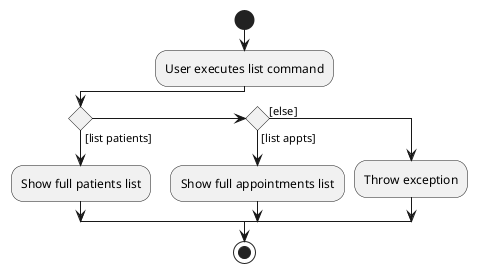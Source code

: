 @startuml
start
:User executes list command;

'Since the beta syntax does not support placing the condition outside the
'diamond we place it as the true branch instead.

if () then ([list patients])
    :Show full patients list;
else if () then ([list appts])
    :Show full appointments list;
else ([else])
    :Throw exception;
endif
stop
@enduml
